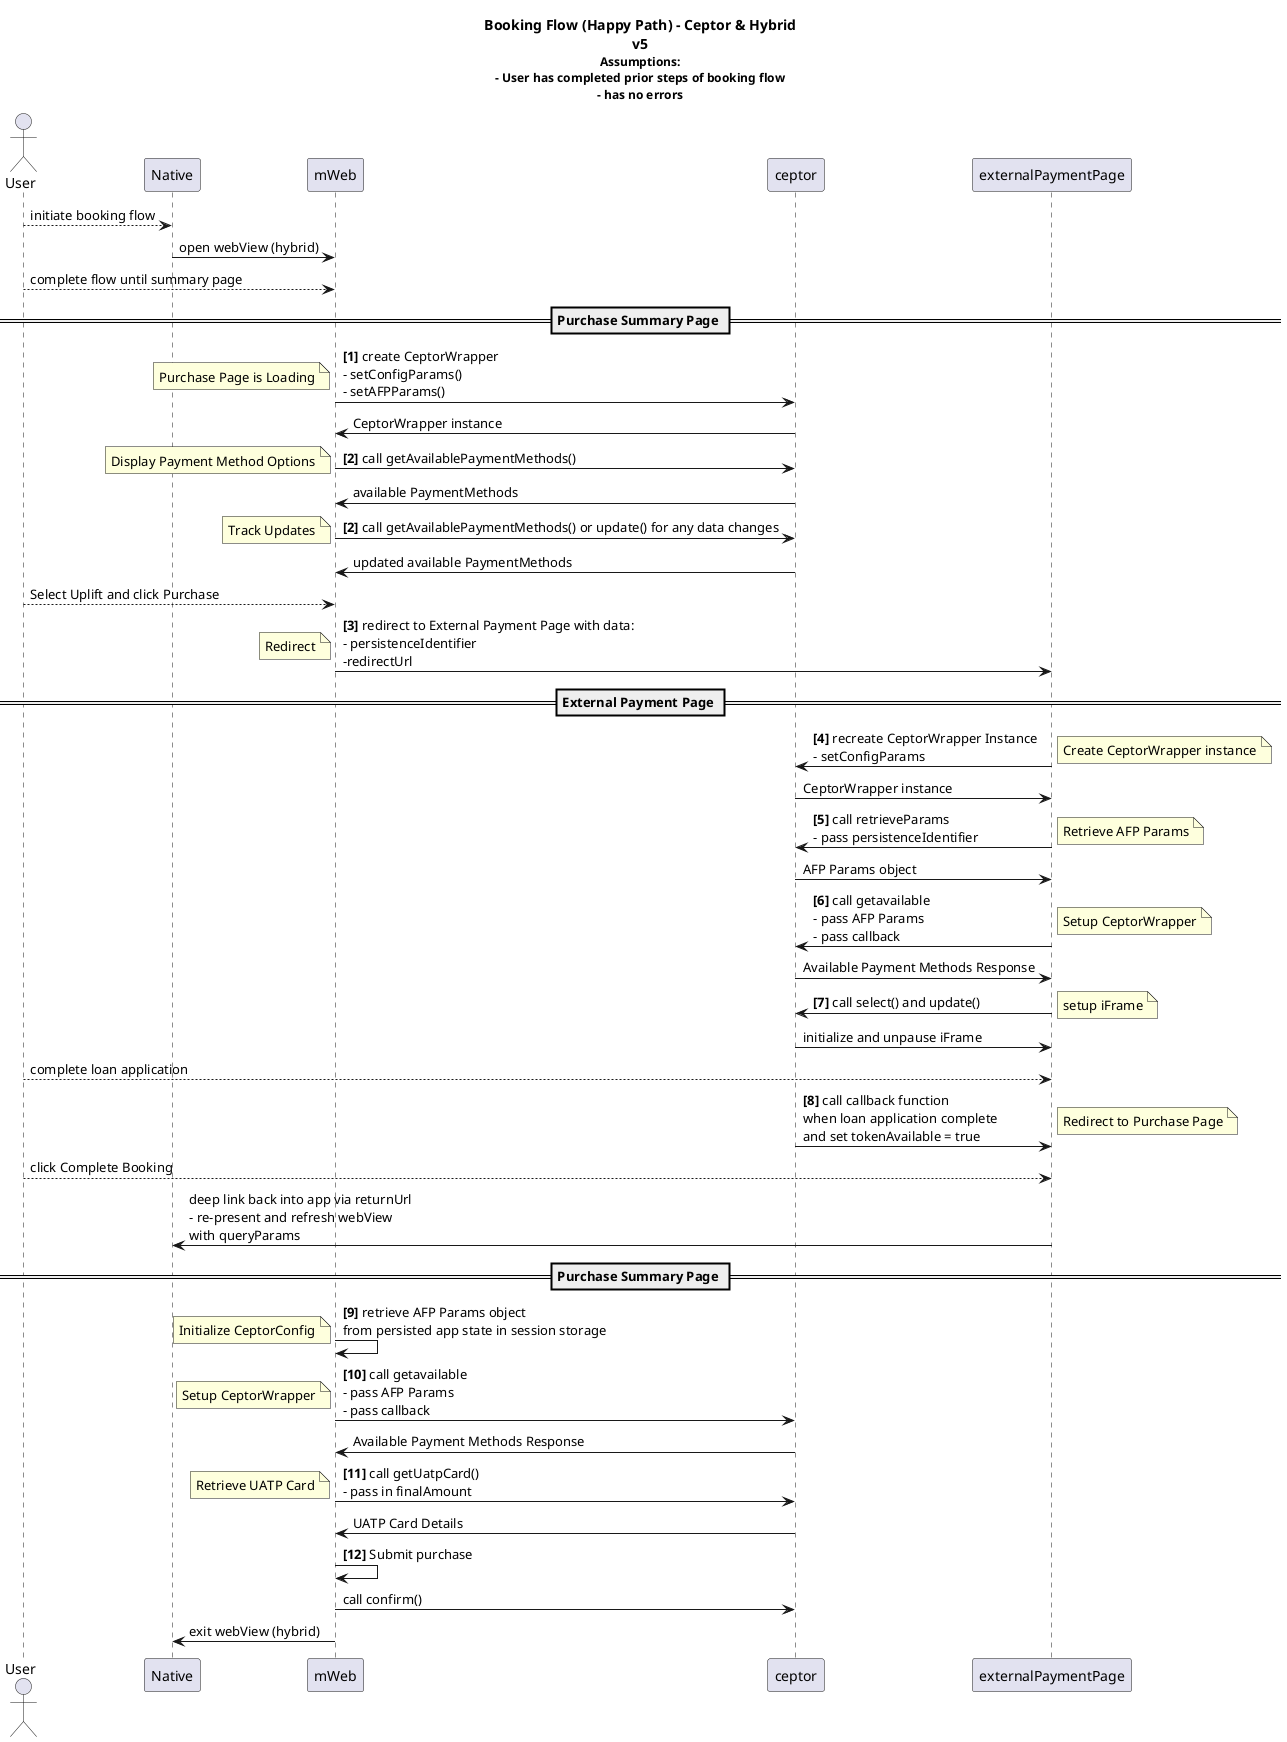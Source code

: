 @startuml
title Booking Flow (Happy Path) - Ceptor & Hybrid\nv5\n<size:12>Assumptions:\n<size:12>- User has completed prior steps of booking flow\n<size:12>- has no errors
actor User

User --> Native: initiate booking flow
Native -> mWeb: open webView (hybrid)
User --> mWeb: complete flow until summary page
== Purchase Summary Page ==
mWeb -> ceptor: **[1]** create CeptorWrapper \n- setConfigParams()\n- setAFPParams()
note left
Purchase Page is Loading
end note
ceptor -> mWeb: CeptorWrapper instance

mWeb -> ceptor: **[2]** call getAvailablePaymentMethods()
note left
Display Payment Method Options
end note
ceptor -> mWeb: available PaymentMethods

mWeb -> ceptor: **[2]** call getAvailablePaymentMethods() or update() for any data changes
note left
Track Updates
end note
ceptor -> mWeb: updated available PaymentMethods

User --> mWeb: Select Uplift and click Purchase
mWeb -> externalPaymentPage: **[3]** redirect to External Payment Page with data:\n- persistenceIdentifier\n-redirectUrl
note left
Redirect
end note

== External Payment Page ==
externalPaymentPage -> ceptor: **[4]** recreate CeptorWrapper Instance\n- setConfigParams
note right
Create CeptorWrapper instance
end note
ceptor -> externalPaymentPage: CeptorWrapper instance

externalPaymentPage -> ceptor: **[5]** call retrieveParams\n- pass persistenceIdentifier
note right
Retrieve AFP Params
end note
ceptor -> externalPaymentPage: AFP Params object

externalPaymentPage -> ceptor: **[6]** call getavailable\n- pass AFP Params\n- pass callback
note right
Setup CeptorWrapper
end note
ceptor -> externalPaymentPage: Available Payment Methods Response

externalPaymentPage -> ceptor: **[7]** call select() and update()
note right
setup iFrame
end note
ceptor -> externalPaymentPage: initialize and unpause iFrame

User --> externalPaymentPage: complete loan application

ceptor -> externalPaymentPage: **[8]** call callback function\nwhen loan application complete \nand set tokenAvailable = true
note right
Redirect to Purchase Page
end note
User --> externalPaymentPage: click Complete Booking
externalPaymentPage -> Native: deep link back into app via returnUrl\n- re-present and refresh webView \nwith queryParams

== Purchase Summary Page ==
mWeb -> mWeb: **[9]** retrieve AFP Params object \nfrom persisted app state in session storage
note left
Initialize CeptorConfig
end note

mWeb -> ceptor: **[10]** call getavailable\n- pass AFP Params\n- pass callback
note left
Setup CeptorWrapper
end note
ceptor -> mWeb: Available Payment Methods Response

mWeb -> ceptor: **[11]** call getUatpCard()\n- pass in finalAmount
note left
Retrieve UATP Card
end note
ceptor -> mWeb: UATP Card Details

mWeb -> mWeb: **[12]** Submit purchase
mWeb -> ceptor: call confirm()
mWeb -> Native: exit webView (hybrid)

@enduml
